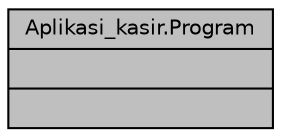 digraph "Aplikasi_kasir.Program"
{
 // LATEX_PDF_SIZE
  edge [fontname="Helvetica",fontsize="10",labelfontname="Helvetica",labelfontsize="10"];
  node [fontname="Helvetica",fontsize="10",shape=record];
  Node1 [label="{Aplikasi_kasir.Program\n||}",height=0.2,width=0.4,color="black", fillcolor="grey75", style="filled", fontcolor="black",tooltip=" "];
}
